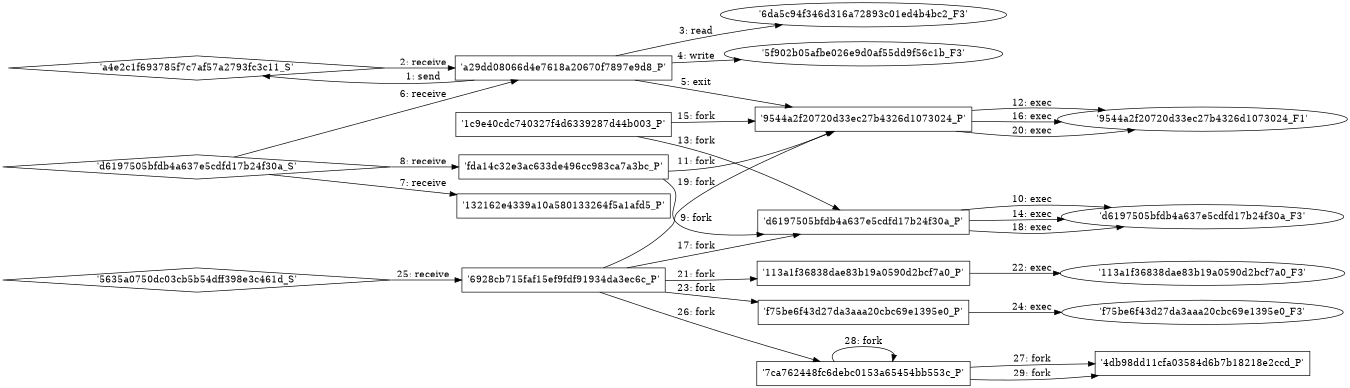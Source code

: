 digraph "D:\Learning\Paper\apt\基于CTI的攻击预警\Dataset\攻击图\ASGfromALLCTI\Apps on Google Play Tainted with Cerberus Banker Malware.dot" {
rankdir="LR"
size="9"
fixedsize="false"
splines="true"
nodesep=0.3
ranksep=0
fontsize=10
overlap="scalexy"
engine= "neato"
	"'a4e2c1f693785f7c7af57a2793fc3c11_S'" [node_type=Socket shape=diamond]
	"'a29dd08066d4e7618a20670f7897e9d8_P'" [node_type=Process shape=box]
	"'a29dd08066d4e7618a20670f7897e9d8_P'" -> "'a4e2c1f693785f7c7af57a2793fc3c11_S'" [label="1: send"]
	"'a4e2c1f693785f7c7af57a2793fc3c11_S'" -> "'a29dd08066d4e7618a20670f7897e9d8_P'" [label="2: receive"]
	"'6da5c94f346d316a72893c01ed4b4bc2_F3'" [node_type=file shape=ellipse]
	"'a29dd08066d4e7618a20670f7897e9d8_P'" [node_type=Process shape=box]
	"'a29dd08066d4e7618a20670f7897e9d8_P'" -> "'6da5c94f346d316a72893c01ed4b4bc2_F3'" [label="3: read"]
	"'5f902b05afbe026e9d0af55dd9f56c1b_F3'" [node_type=file shape=ellipse]
	"'a29dd08066d4e7618a20670f7897e9d8_P'" [node_type=Process shape=box]
	"'a29dd08066d4e7618a20670f7897e9d8_P'" -> "'5f902b05afbe026e9d0af55dd9f56c1b_F3'" [label="4: write"]
	"'a29dd08066d4e7618a20670f7897e9d8_P'" [node_type=Process shape=box]
	"'9544a2f20720d33ec27b4326d1073024_P'" [node_type=Process shape=box]
	"'a29dd08066d4e7618a20670f7897e9d8_P'" -> "'9544a2f20720d33ec27b4326d1073024_P'" [label="5: exit"]
	"'a29dd08066d4e7618a20670f7897e9d8_P'" [node_type=Process shape=box]
	"'d6197505bfdb4a637e5cdfd17b24f30a_S'" [node_type=Socket shape=diamond]
	"'d6197505bfdb4a637e5cdfd17b24f30a_S'" -> "'a29dd08066d4e7618a20670f7897e9d8_P'" [label="6: receive"]
	"'132162e4339a10a580133264f5a1afd5_P'" [node_type=Process shape=box]
	"'d6197505bfdb4a637e5cdfd17b24f30a_S'" [node_type=Socket shape=diamond]
	"'d6197505bfdb4a637e5cdfd17b24f30a_S'" -> "'132162e4339a10a580133264f5a1afd5_P'" [label="7: receive"]
	"'fda14c32e3ac633de496cc983ca7a3bc_P'" [node_type=Process shape=box]
	"'d6197505bfdb4a637e5cdfd17b24f30a_S'" [node_type=Socket shape=diamond]
	"'d6197505bfdb4a637e5cdfd17b24f30a_S'" -> "'fda14c32e3ac633de496cc983ca7a3bc_P'" [label="8: receive"]
	"'fda14c32e3ac633de496cc983ca7a3bc_P'" [node_type=Process shape=box]
	"'d6197505bfdb4a637e5cdfd17b24f30a_P'" [node_type=Process shape=box]
	"'fda14c32e3ac633de496cc983ca7a3bc_P'" -> "'d6197505bfdb4a637e5cdfd17b24f30a_P'" [label="9: fork"]
	"'d6197505bfdb4a637e5cdfd17b24f30a_P'" [node_type=Process shape=box]
	"'d6197505bfdb4a637e5cdfd17b24f30a_F3'" [node_type=File shape=ellipse]
	"'d6197505bfdb4a637e5cdfd17b24f30a_P'" -> "'d6197505bfdb4a637e5cdfd17b24f30a_F3'" [label="10: exec"]
	"'fda14c32e3ac633de496cc983ca7a3bc_P'" [node_type=Process shape=box]
	"'9544a2f20720d33ec27b4326d1073024_P'" [node_type=Process shape=box]
	"'fda14c32e3ac633de496cc983ca7a3bc_P'" -> "'9544a2f20720d33ec27b4326d1073024_P'" [label="11: fork"]
	"'9544a2f20720d33ec27b4326d1073024_P'" [node_type=Process shape=box]
	"'9544a2f20720d33ec27b4326d1073024_F1'" [node_type=File shape=ellipse]
	"'9544a2f20720d33ec27b4326d1073024_P'" -> "'9544a2f20720d33ec27b4326d1073024_F1'" [label="12: exec"]
	"'1c9e40cdc740327f4d6339287d44b003_P'" [node_type=Process shape=box]
	"'d6197505bfdb4a637e5cdfd17b24f30a_P'" [node_type=Process shape=box]
	"'1c9e40cdc740327f4d6339287d44b003_P'" -> "'d6197505bfdb4a637e5cdfd17b24f30a_P'" [label="13: fork"]
	"'d6197505bfdb4a637e5cdfd17b24f30a_P'" [node_type=Process shape=box]
	"'d6197505bfdb4a637e5cdfd17b24f30a_F3'" [node_type=File shape=ellipse]
	"'d6197505bfdb4a637e5cdfd17b24f30a_P'" -> "'d6197505bfdb4a637e5cdfd17b24f30a_F3'" [label="14: exec"]
	"'1c9e40cdc740327f4d6339287d44b003_P'" [node_type=Process shape=box]
	"'9544a2f20720d33ec27b4326d1073024_P'" [node_type=Process shape=box]
	"'1c9e40cdc740327f4d6339287d44b003_P'" -> "'9544a2f20720d33ec27b4326d1073024_P'" [label="15: fork"]
	"'9544a2f20720d33ec27b4326d1073024_P'" [node_type=Process shape=box]
	"'9544a2f20720d33ec27b4326d1073024_F1'" [node_type=File shape=ellipse]
	"'9544a2f20720d33ec27b4326d1073024_P'" -> "'9544a2f20720d33ec27b4326d1073024_F1'" [label="16: exec"]
	"'6928cb715faf15ef9fdf91934da3ec6c_P'" [node_type=Process shape=box]
	"'d6197505bfdb4a637e5cdfd17b24f30a_P'" [node_type=Process shape=box]
	"'6928cb715faf15ef9fdf91934da3ec6c_P'" -> "'d6197505bfdb4a637e5cdfd17b24f30a_P'" [label="17: fork"]
	"'d6197505bfdb4a637e5cdfd17b24f30a_P'" [node_type=Process shape=box]
	"'d6197505bfdb4a637e5cdfd17b24f30a_F3'" [node_type=File shape=ellipse]
	"'d6197505bfdb4a637e5cdfd17b24f30a_P'" -> "'d6197505bfdb4a637e5cdfd17b24f30a_F3'" [label="18: exec"]
	"'6928cb715faf15ef9fdf91934da3ec6c_P'" [node_type=Process shape=box]
	"'9544a2f20720d33ec27b4326d1073024_P'" [node_type=Process shape=box]
	"'6928cb715faf15ef9fdf91934da3ec6c_P'" -> "'9544a2f20720d33ec27b4326d1073024_P'" [label="19: fork"]
	"'9544a2f20720d33ec27b4326d1073024_P'" [node_type=Process shape=box]
	"'9544a2f20720d33ec27b4326d1073024_F1'" [node_type=File shape=ellipse]
	"'9544a2f20720d33ec27b4326d1073024_P'" -> "'9544a2f20720d33ec27b4326d1073024_F1'" [label="20: exec"]
	"'6928cb715faf15ef9fdf91934da3ec6c_P'" [node_type=Process shape=box]
	"'113a1f36838dae83b19a0590d2bcf7a0_P'" [node_type=Process shape=box]
	"'6928cb715faf15ef9fdf91934da3ec6c_P'" -> "'113a1f36838dae83b19a0590d2bcf7a0_P'" [label="21: fork"]
	"'113a1f36838dae83b19a0590d2bcf7a0_P'" [node_type=Process shape=box]
	"'113a1f36838dae83b19a0590d2bcf7a0_F3'" [node_type=File shape=ellipse]
	"'113a1f36838dae83b19a0590d2bcf7a0_P'" -> "'113a1f36838dae83b19a0590d2bcf7a0_F3'" [label="22: exec"]
	"'6928cb715faf15ef9fdf91934da3ec6c_P'" [node_type=Process shape=box]
	"'f75be6f43d27da3aaa20cbc69e1395e0_P'" [node_type=Process shape=box]
	"'6928cb715faf15ef9fdf91934da3ec6c_P'" -> "'f75be6f43d27da3aaa20cbc69e1395e0_P'" [label="23: fork"]
	"'f75be6f43d27da3aaa20cbc69e1395e0_P'" [node_type=Process shape=box]
	"'f75be6f43d27da3aaa20cbc69e1395e0_F3'" [node_type=File shape=ellipse]
	"'f75be6f43d27da3aaa20cbc69e1395e0_P'" -> "'f75be6f43d27da3aaa20cbc69e1395e0_F3'" [label="24: exec"]
	"'6928cb715faf15ef9fdf91934da3ec6c_P'" [node_type=Process shape=box]
	"'5635a0750dc03cb5b54dff398e3c461d_S'" [node_type=Socket shape=diamond]
	"'5635a0750dc03cb5b54dff398e3c461d_S'" -> "'6928cb715faf15ef9fdf91934da3ec6c_P'" [label="25: receive"]
	"'6928cb715faf15ef9fdf91934da3ec6c_P'" [node_type=Process shape=box]
	"'7ca762448fc6debc0153a65454bb553c_P'" [node_type=Process shape=box]
	"'6928cb715faf15ef9fdf91934da3ec6c_P'" -> "'7ca762448fc6debc0153a65454bb553c_P'" [label="26: fork"]
	"'7ca762448fc6debc0153a65454bb553c_P'" [node_type=Process shape=box]
	"'4db98dd11cfa03584d6b7b18218e2ccd_P'" [node_type=Process shape=box]
	"'7ca762448fc6debc0153a65454bb553c_P'" -> "'4db98dd11cfa03584d6b7b18218e2ccd_P'" [label="27: fork"]
	"'7ca762448fc6debc0153a65454bb553c_P'" [node_type=Process shape=box]
	"'7ca762448fc6debc0153a65454bb553c_P'" [node_type=Process shape=box]
	"'7ca762448fc6debc0153a65454bb553c_P'" -> "'7ca762448fc6debc0153a65454bb553c_P'" [label="28: fork"]
	"'7ca762448fc6debc0153a65454bb553c_P'" [node_type=Process shape=box]
	"'4db98dd11cfa03584d6b7b18218e2ccd_P'" [node_type=Process shape=box]
	"'7ca762448fc6debc0153a65454bb553c_P'" -> "'4db98dd11cfa03584d6b7b18218e2ccd_P'" [label="29: fork"]
}
